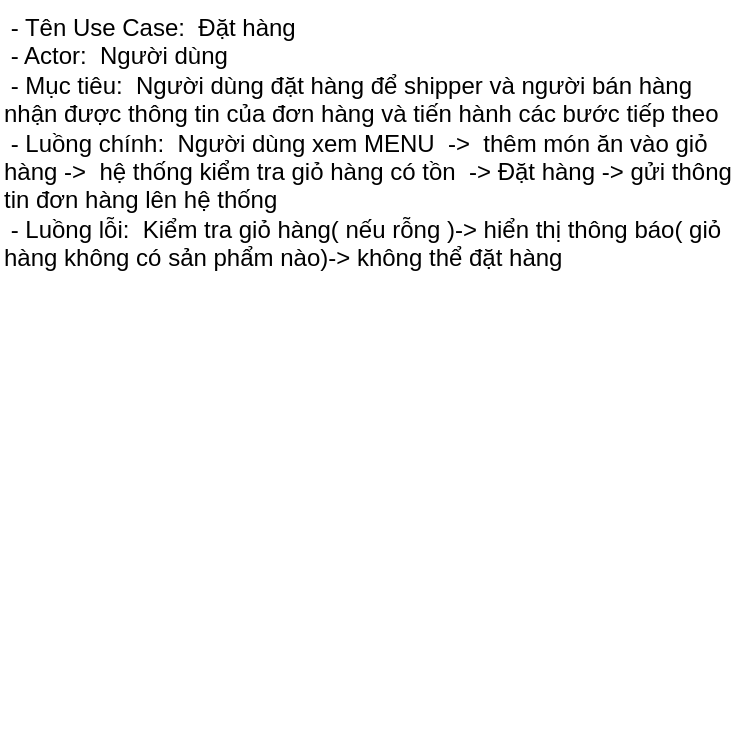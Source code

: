 <mxfile version="28.2.8">
  <diagram name="Page-1" id="yejJiiLPxZYy9v0ZqnHT">
    <mxGraphModel dx="496" dy="369" grid="1" gridSize="10" guides="1" tooltips="1" connect="1" arrows="1" fold="1" page="1" pageScale="1" pageWidth="850" pageHeight="1100" math="0" shadow="0">
      <root>
        <mxCell id="0" />
        <mxCell id="1" parent="0" />
        <mxCell id="BbbX_HDtP9ELkHpo2YIW-1" value="&amp;nbsp;- Tên Use Case:&amp;nbsp; Đặt hàng&lt;div&gt;&amp;nbsp;- Actor:&amp;nbsp; Người dùng&lt;/div&gt;&lt;div&gt;&amp;nbsp;- Mục tiêu:&amp;nbsp; Người dùng đặt hàng để shipper và người bán hàng nhận được thông tin của đơn hàng và tiến hành các bước tiếp theo&lt;/div&gt;&lt;div&gt;&amp;nbsp;- Luồng chính:&amp;nbsp; Người dùng xem MENU&amp;nbsp; -&amp;gt;&amp;nbsp; thêm món ăn vào giỏ hàng -&amp;gt;&amp;nbsp; hệ thống kiểm tra giỏ hàng có tồn&amp;nbsp; -&amp;gt; Đặt hàng -&amp;gt; gửi thông tin đơn hàng lên hệ thống&lt;/div&gt;&lt;div&gt;&amp;nbsp;- Luồng lỗi:&amp;nbsp; Kiểm tra giỏ hàng( nếu rỗng )-&amp;gt; hiển thị thông báo( giỏ hàng không có sản phẩm nào)-&amp;gt; không thể đặt hàng&lt;br&gt;&lt;div&gt;&lt;br&gt;&lt;/div&gt;&lt;/div&gt;" style="text;html=1;whiteSpace=wrap;overflow=hidden;rounded=0;" vertex="1" parent="1">
          <mxGeometry x="150" y="160" width="370" height="370" as="geometry" />
        </mxCell>
      </root>
    </mxGraphModel>
  </diagram>
</mxfile>
